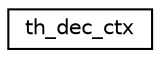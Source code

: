 digraph "Graphical Class Hierarchy"
{
  edge [fontname="Helvetica",fontsize="10",labelfontname="Helvetica",labelfontsize="10"];
  node [fontname="Helvetica",fontsize="10",shape=record];
  rankdir="LR";
  Node1 [label="th_dec_ctx",height=0.2,width=0.4,color="black", fillcolor="white", style="filled",URL="$structth__dec__ctx.html"];
}
